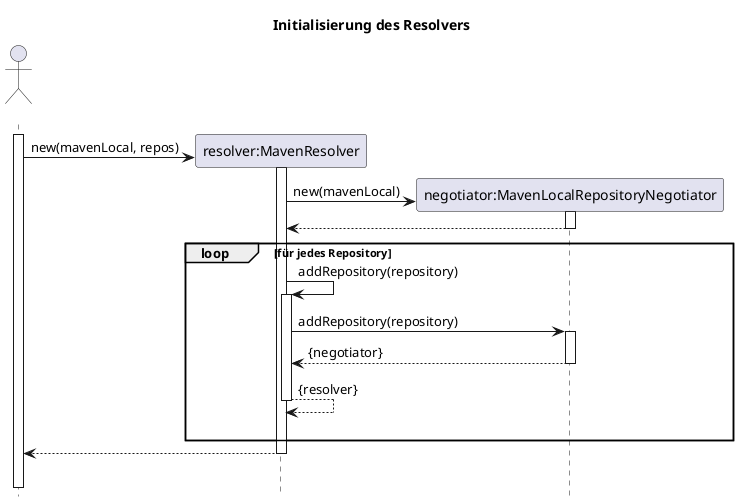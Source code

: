 @startuml
title Initialisierung des Resolvers
hide footbox
autoactivate on

actor " " as actor
activate actor

create participant "resolver:MavenResolver" as resolver
actor -> resolver: new(mavenLocal, repos)


create participant "negotiator:MavenLocalRepositoryNegotiator" as negotiator
resolver -> negotiator: new(mavenLocal)
return

loop für jedes Repository
	resolver -> resolver: addRepository(repository)
	resolver -> negotiator: addRepository(repository)
	return {negotiator}
	return {resolver}
	|||
end

return

' Sadly, doing "deactivate actor" isn't really possible without looking a bit off-place. Hence we'd have to live with a strangely formatted Diagramm
|||

@enduml

